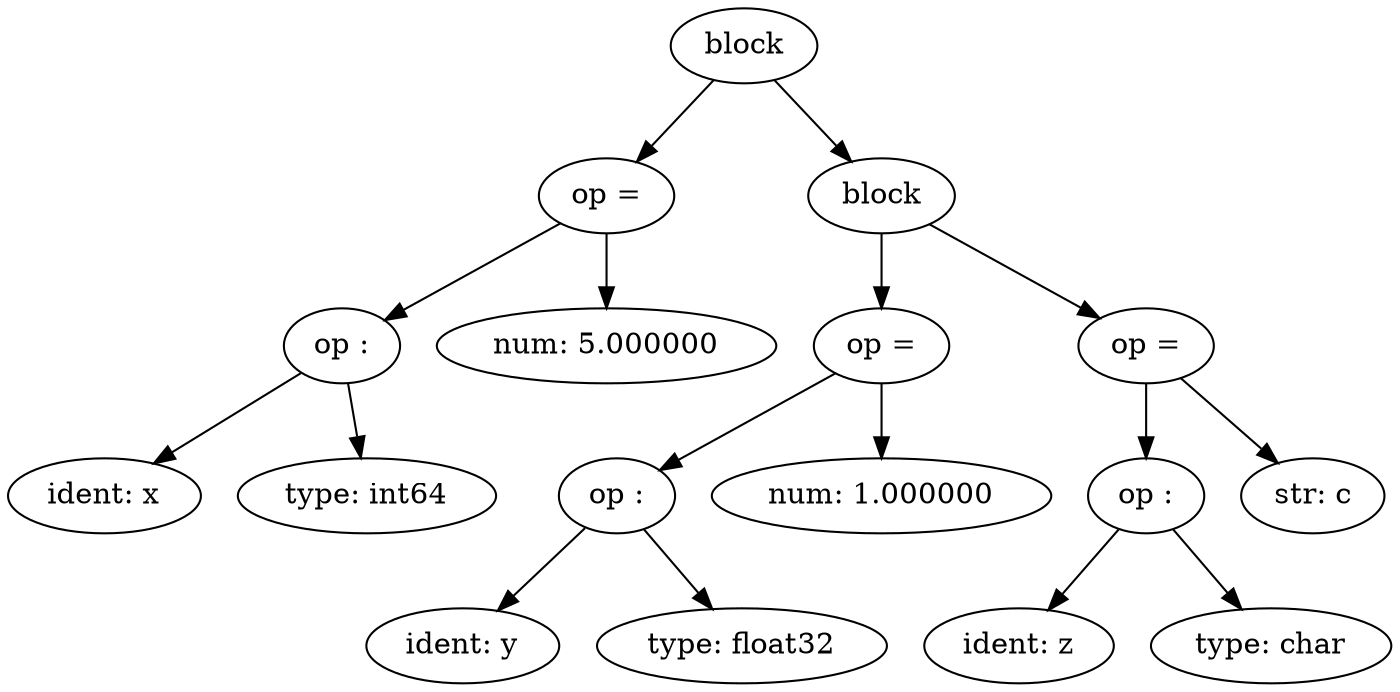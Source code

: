 digraph G {
0[label="block"];
1[label="ident: x"];
2[label="op :"];
3[label="type: int64"];
4[label="op ="];
5[label="num: 5.000000"];
6[label="block"];
7[label="ident: y"];
8[label="op :"];
9[label="type: float32"];
10[label="op ="];
11[label="num: 1.000000"];
12[label="ident: z"];
13[label="op :"];
14[label="type: char"];
15[label="op ="];
16[label="str: c"];
0->4 ;
0->6 ;
2->1 ;
2->3 ;
4->2 ;
4->5 ;
6->10 ;
6->15 ;
8->7 ;
8->9 ;
10->8 ;
10->11 ;
13->12 ;
13->14 ;
15->13 ;
15->16 ;
}
